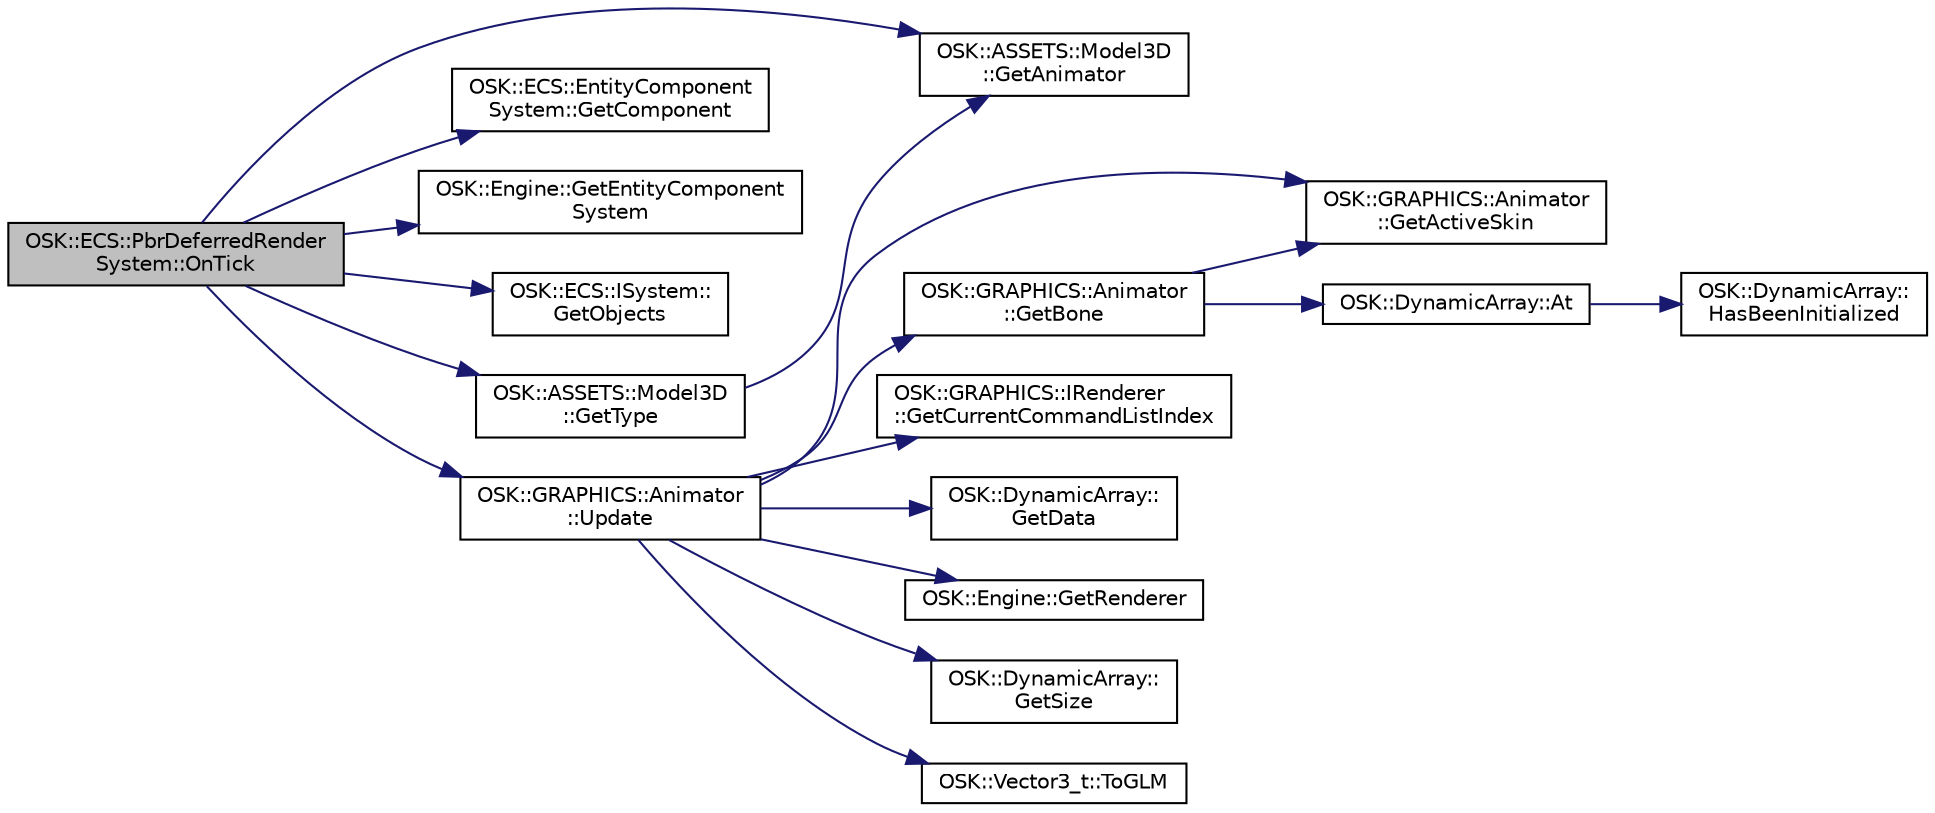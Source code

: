 digraph "OSK::ECS::PbrDeferredRenderSystem::OnTick"
{
 // LATEX_PDF_SIZE
  edge [fontname="Helvetica",fontsize="10",labelfontname="Helvetica",labelfontsize="10"];
  node [fontname="Helvetica",fontsize="10",shape=record];
  rankdir="LR";
  Node1 [label="OSK::ECS::PbrDeferredRender\lSystem::OnTick",height=0.2,width=0.4,color="black", fillcolor="grey75", style="filled", fontcolor="black",tooltip="Función que se ejecuta una vez por frame."];
  Node1 -> Node2 [color="midnightblue",fontsize="10",style="solid",fontname="Helvetica"];
  Node2 [label="OSK::ASSETS::Model3D\l::GetAnimator",height=0.2,width=0.4,color="black", fillcolor="white", style="filled",URL="$class_o_s_k_1_1_a_s_s_e_t_s_1_1_model3_d.html#a00630e4f7a8e059586932b395e8f1f2b",tooltip=" "];
  Node1 -> Node3 [color="midnightblue",fontsize="10",style="solid",fontname="Helvetica"];
  Node3 [label="OSK::ECS::EntityComponent\lSystem::GetComponent",height=0.2,width=0.4,color="black", fillcolor="white", style="filled",URL="$class_o_s_k_1_1_e_c_s_1_1_entity_component_system.html#ab543c5c91b9b319ed21a01da96ea06d9",tooltip="Devuelve una referencia al componente del tipo dado del objeto."];
  Node1 -> Node4 [color="midnightblue",fontsize="10",style="solid",fontname="Helvetica"];
  Node4 [label="OSK::Engine::GetEntityComponent\lSystem",height=0.2,width=0.4,color="black", fillcolor="white", style="filled",URL="$class_o_s_k_1_1_engine.html#a17fd2842c078b7ddb4aaa70cd04549ab",tooltip=" "];
  Node1 -> Node5 [color="midnightblue",fontsize="10",style="solid",fontname="Helvetica"];
  Node5 [label="OSK::ECS::ISystem::\lGetObjects",height=0.2,width=0.4,color="black", fillcolor="white", style="filled",URL="$class_o_s_k_1_1_e_c_s_1_1_i_system.html#ad3611590e6bde825b973c160d7a867d9",tooltip=" "];
  Node1 -> Node6 [color="midnightblue",fontsize="10",style="solid",fontname="Helvetica"];
  Node6 [label="OSK::ASSETS::Model3D\l::GetType",height=0.2,width=0.4,color="black", fillcolor="white", style="filled",URL="$class_o_s_k_1_1_a_s_s_e_t_s_1_1_model3_d.html#a29273ffaa49b5726cf7b942268a93e84",tooltip=" "];
  Node6 -> Node2 [color="midnightblue",fontsize="10",style="solid",fontname="Helvetica"];
  Node1 -> Node7 [color="midnightblue",fontsize="10",style="solid",fontname="Helvetica"];
  Node7 [label="OSK::GRAPHICS::Animator\l::Update",height=0.2,width=0.4,color="black", fillcolor="white", style="filled",URL="$class_o_s_k_1_1_g_r_a_p_h_i_c_s_1_1_animator.html#a86dd1eb6f3267c766efd02c617a7afcb",tooltip="Actualiza el esqueleto de acuerdo a la animación activa."];
  Node7 -> Node8 [color="midnightblue",fontsize="10",style="solid",fontname="Helvetica"];
  Node8 [label="OSK::GRAPHICS::Animator\l::GetActiveSkin",height=0.2,width=0.4,color="black", fillcolor="white", style="filled",URL="$class_o_s_k_1_1_g_r_a_p_h_i_c_s_1_1_animator.html#ab111329da7b08c3a10ed561fb96a2767",tooltip="Devuelve la skin activa."];
  Node7 -> Node9 [color="midnightblue",fontsize="10",style="solid",fontname="Helvetica"];
  Node9 [label="OSK::GRAPHICS::Animator\l::GetBone",height=0.2,width=0.4,color="black", fillcolor="white", style="filled",URL="$class_o_s_k_1_1_g_r_a_p_h_i_c_s_1_1_animator.html#a389202a40b3bda8c3eca63dc71340e05",tooltip="Devuelve el hueso con el índice dado."];
  Node9 -> Node10 [color="midnightblue",fontsize="10",style="solid",fontname="Helvetica"];
  Node10 [label="OSK::DynamicArray::At",height=0.2,width=0.4,color="black", fillcolor="white", style="filled",URL="$class_o_s_k_1_1_dynamic_array.html#a9691f5eaf46654d59525c6c342d69cbb",tooltip="Devuelve el elemento en la posición dada."];
  Node10 -> Node11 [color="midnightblue",fontsize="10",style="solid",fontname="Helvetica"];
  Node11 [label="OSK::DynamicArray::\lHasBeenInitialized",height=0.2,width=0.4,color="black", fillcolor="white", style="filled",URL="$class_o_s_k_1_1_dynamic_array.html#a24b36038b685ea5f33b2b9b279035cef",tooltip="Devuelve true si el array se ha inicializado."];
  Node9 -> Node8 [color="midnightblue",fontsize="10",style="solid",fontname="Helvetica"];
  Node7 -> Node12 [color="midnightblue",fontsize="10",style="solid",fontname="Helvetica"];
  Node12 [label="OSK::GRAPHICS::IRenderer\l::GetCurrentCommandListIndex",height=0.2,width=0.4,color="black", fillcolor="white", style="filled",URL="$class_o_s_k_1_1_g_r_a_p_h_i_c_s_1_1_i_renderer.html#a4a779e3af14025ec16d8a0c0a6cf0fe5",tooltip=" "];
  Node7 -> Node13 [color="midnightblue",fontsize="10",style="solid",fontname="Helvetica"];
  Node13 [label="OSK::DynamicArray::\lGetData",height=0.2,width=0.4,color="black", fillcolor="white", style="filled",URL="$class_o_s_k_1_1_dynamic_array.html#ac8a6d70f938c482e1f7aa68c7d186bb8",tooltip="Devuelve el array original."];
  Node7 -> Node14 [color="midnightblue",fontsize="10",style="solid",fontname="Helvetica"];
  Node14 [label="OSK::Engine::GetRenderer",height=0.2,width=0.4,color="black", fillcolor="white", style="filled",URL="$class_o_s_k_1_1_engine.html#a019c5397d042224c134b7fd22c739d00",tooltip=" "];
  Node7 -> Node15 [color="midnightblue",fontsize="10",style="solid",fontname="Helvetica"];
  Node15 [label="OSK::DynamicArray::\lGetSize",height=0.2,width=0.4,color="black", fillcolor="white", style="filled",URL="$class_o_s_k_1_1_dynamic_array.html#a94d0cbf0543d0c976de674d31b15df90",tooltip="Devuelve el número de elementos almacenados."];
  Node7 -> Node16 [color="midnightblue",fontsize="10",style="solid",fontname="Helvetica"];
  Node16 [label="OSK::Vector3_t::ToGLM",height=0.2,width=0.4,color="black", fillcolor="white", style="filled",URL="$class_o_s_k_1_1_vector3__t.html#acb2737aa41e9e488c3e93a30fcedfb1c",tooltip="OSK::Vector2 a glm::vec3."];
}
